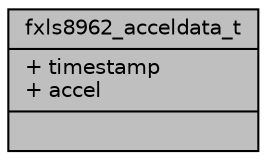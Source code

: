 digraph "fxls8962_acceldata_t"
{
  edge [fontname="Helvetica",fontsize="10",labelfontname="Helvetica",labelfontsize="10"];
  node [fontname="Helvetica",fontsize="10",shape=record];
  Node1 [label="{fxls8962_acceldata_t\n|+ timestamp\l+ accel\l|}",height=0.2,width=0.4,color="black", fillcolor="grey75", style="filled", fontcolor="black"];
}
